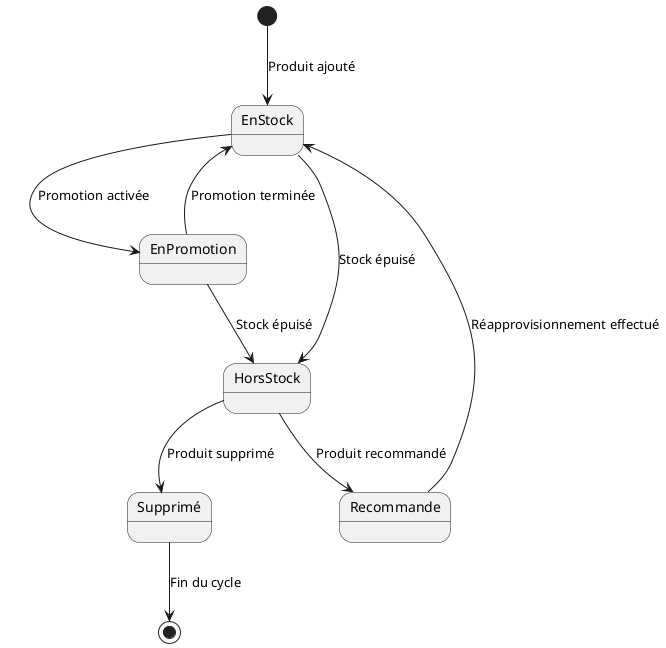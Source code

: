@startuml
top to bottom direction
[*] --> EnStock : Produit ajouté

EnStock --> EnPromotion : Promotion activée
EnStock --> HorsStock : Stock épuisé

EnPromotion --> EnStock : Promotion terminée
EnPromotion --> HorsStock : Stock épuisé

HorsStock --> Supprimé : Produit supprimé
HorsStock --> Recommande : Produit recommandé

Recommande --> EnStock : Réapprovisionnement effectué

Supprimé --> [*] : Fin du cycle
@enduml


